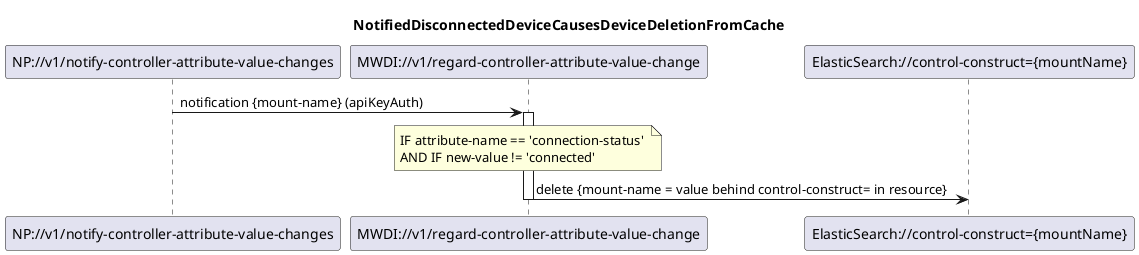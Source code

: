 @startuml 021_NotificationBasedDeviceListSyncDelete
skinparam responseMessageBelowArrow true

title  NotifiedDisconnectedDeviceCausesDeviceDeletionFromCache

participant "NP://v1/notify-controller-attribute-value-changes" as subscription
participant "MWDI://v1/regard-controller-attribute-value-change" as regardDisconnectedDevice
participant "ElasticSearch://control-construct={mountName}" as es

subscription -> regardDisconnectedDevice: notification {mount-name} (apiKeyAuth)
activate regardDisconnectedDevice

note over regardDisconnectedDevice
IF attribute-name == 'connection-status' 
AND IF new-value != 'connected'
end note

regardDisconnectedDevice -> es: delete {mount-name = value behind control-construct= in resource}
deactivate regardDisconnectedDevice

@enduml